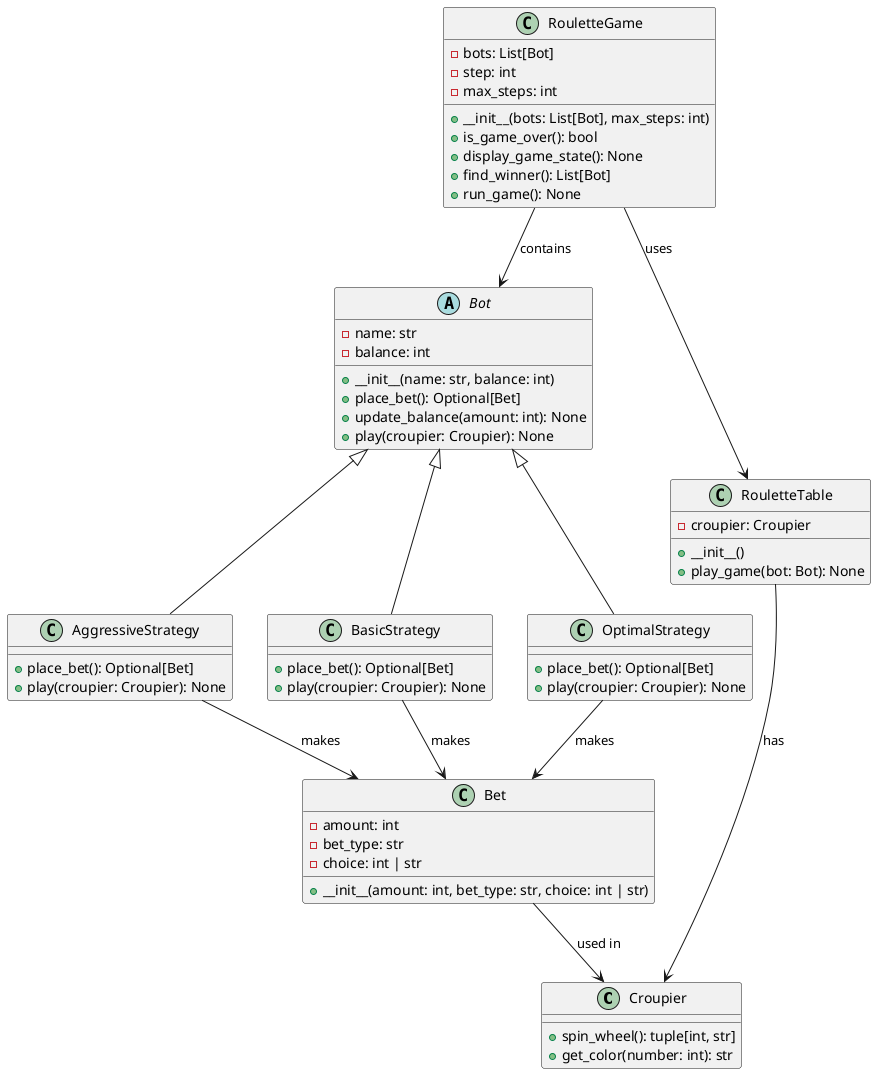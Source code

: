 @startuml
class Croupier {
    + spin_wheel(): tuple[int, str]
    + get_color(number: int): str
}

class Bet {
    - amount: int
    - bet_type: str
    - choice: int | str
    + __init__(amount: int, bet_type: str, choice: int | str)
}

abstract class Bot {
    - name: str
    - balance: int
    + __init__(name: str, balance: int)
    + place_bet(): Optional[Bet]
    + update_balance(amount: int): None
    + play(croupier: Croupier): None
}

class AggressiveStrategy {
    + place_bet(): Optional[Bet]
    + play(croupier: Croupier): None
}

class BasicStrategy {
    + place_bet(): Optional[Bet]
    + play(croupier: Croupier): None
}

class OptimalStrategy {
    + place_bet(): Optional[Bet]
    + play(croupier: Croupier): None
}

class RouletteTable {
    - croupier: Croupier
    + __init__()
    + play_game(bot: Bot): None
}

class RouletteGame {
    - bots: List[Bot]
    - step: int
    - max_steps: int
    + __init__(bots: List[Bot], max_steps: int)
    + is_game_over(): bool
    + display_game_state(): None
    + find_winner(): List[Bot]
    + run_game(): None
}

Bot <|-- AggressiveStrategy
Bot <|-- BasicStrategy
Bot <|-- OptimalStrategy

RouletteTable --> Croupier : "has"
RouletteGame --> Bot : "contains"
RouletteGame --> RouletteTable : "uses"

Bet --> Croupier : "used in"
AggressiveStrategy --> Bet : "makes"
BasicStrategy --> Bet : "makes"
OptimalStrategy --> Bet : "makes"
@enduml
